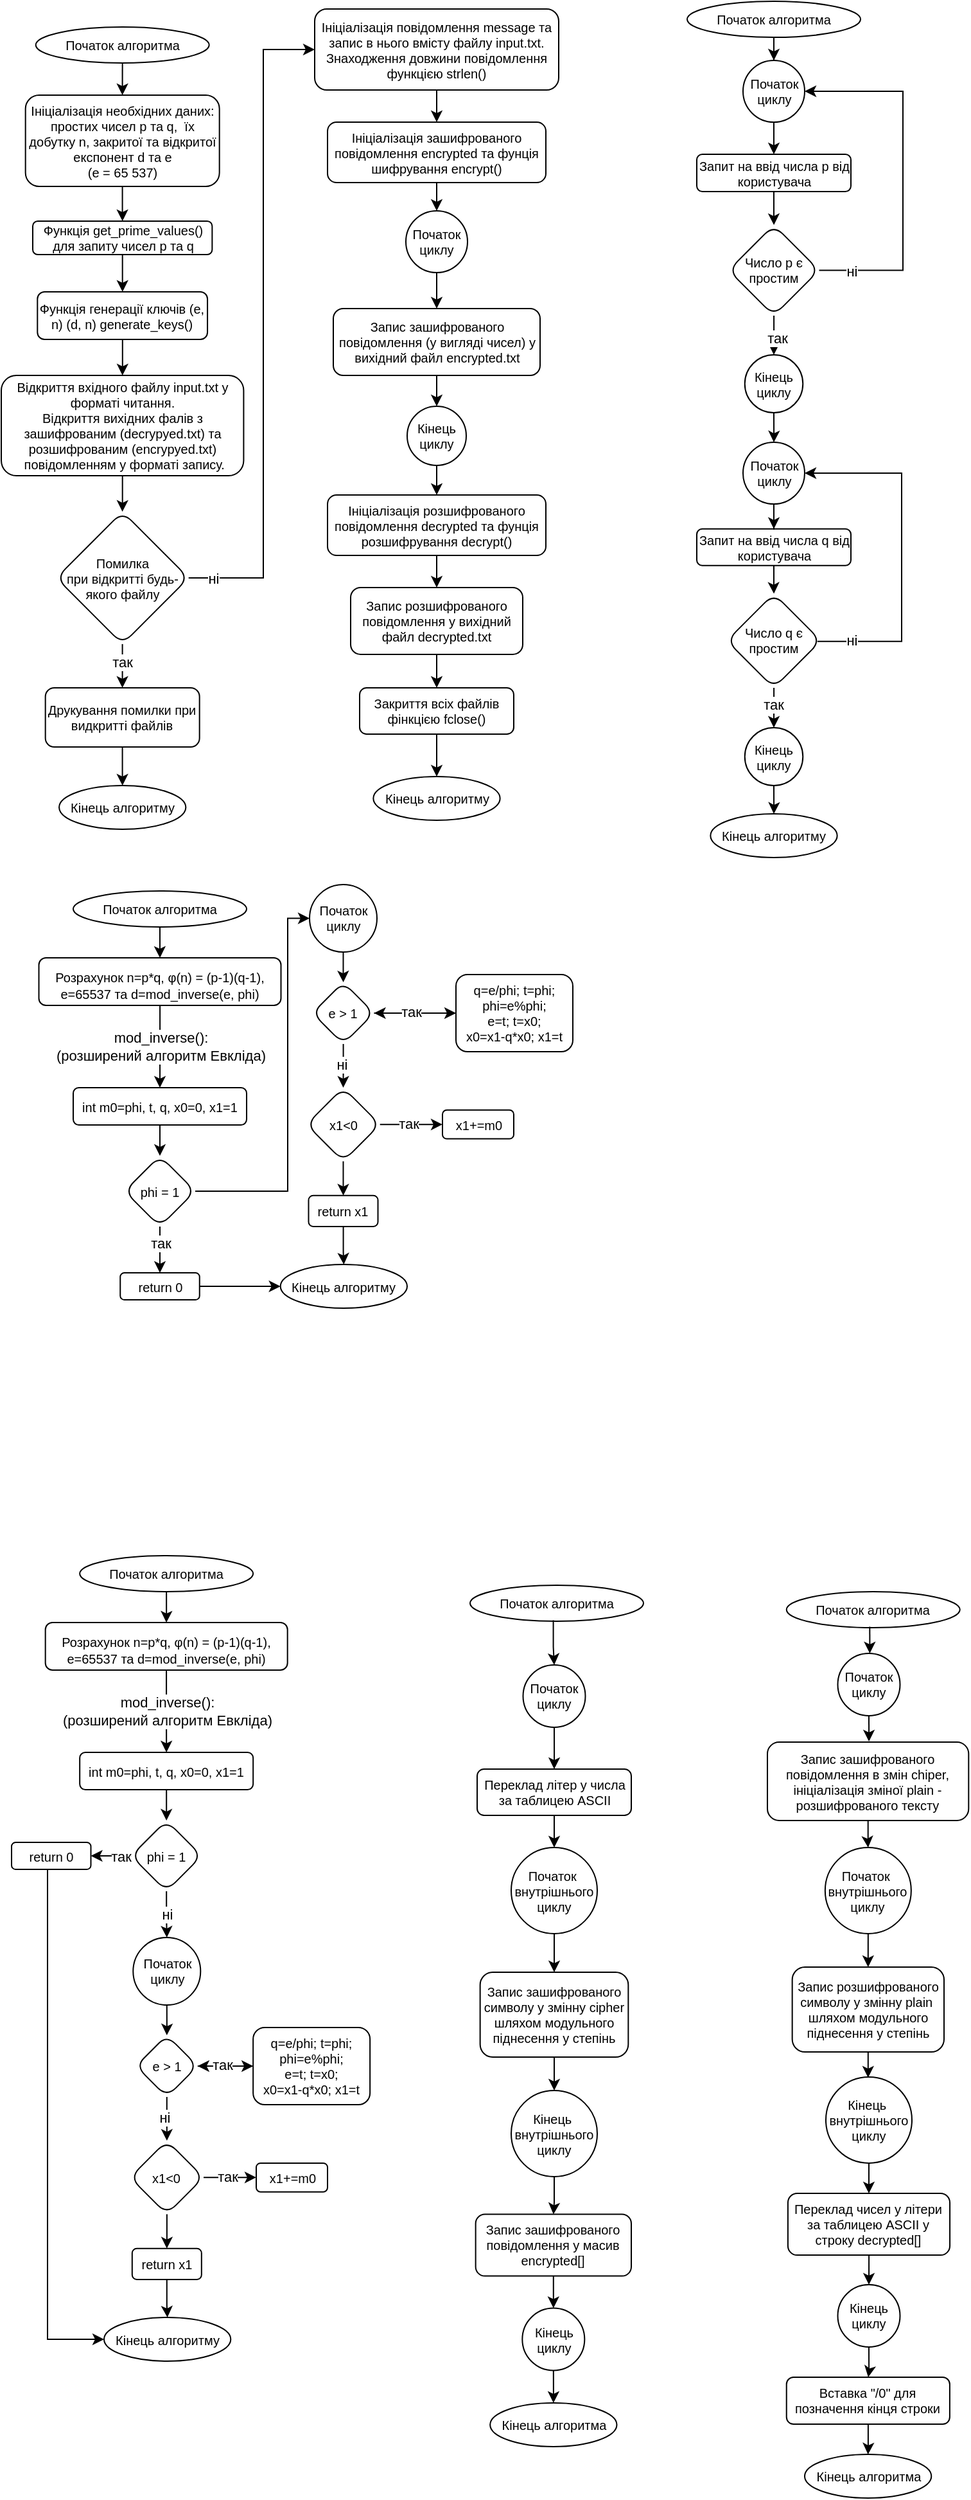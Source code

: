 <mxfile version="21.2.1" type="device">
  <diagram id="C5RBs43oDa-KdzZeNtuy" name="Page-1">
    <mxGraphModel dx="1088" dy="789" grid="0" gridSize="10" guides="1" tooltips="1" connect="1" arrows="1" fold="1" page="1" pageScale="1" pageWidth="827" pageHeight="1169" math="0" shadow="0">
      <root>
        <mxCell id="WIyWlLk6GJQsqaUBKTNV-0" />
        <mxCell id="WIyWlLk6GJQsqaUBKTNV-1" parent="WIyWlLk6GJQsqaUBKTNV-0" />
        <mxCell id="EHXQ4fHOY231J9U4o3ad-1" value="" style="edgeStyle=orthogonalEdgeStyle;rounded=0;orthogonalLoop=1;jettySize=auto;html=1;" edge="1" parent="WIyWlLk6GJQsqaUBKTNV-1" source="aPYib9h7Gx-xMQvinsmf-1" target="EHXQ4fHOY231J9U4o3ad-0">
          <mxGeometry relative="1" as="geometry" />
        </mxCell>
        <mxCell id="aPYib9h7Gx-xMQvinsmf-1" value="Початок алгоритма" style="ellipse;whiteSpace=wrap;html=1;fontSize=10;" parent="WIyWlLk6GJQsqaUBKTNV-1" vertex="1">
          <mxGeometry x="62.84" y="44" width="135" height="28" as="geometry" />
        </mxCell>
        <mxCell id="aPYib9h7Gx-xMQvinsmf-8" value="" style="edgeStyle=orthogonalEdgeStyle;rounded=0;orthogonalLoop=1;jettySize=auto;html=1;" parent="WIyWlLk6GJQsqaUBKTNV-1" edge="1">
          <mxGeometry relative="1" as="geometry">
            <mxPoint x="367.5" y="711" as="targetPoint" />
          </mxGeometry>
        </mxCell>
        <mxCell id="aPYib9h7Gx-xMQvinsmf-9" value="" style="edgeStyle=orthogonalEdgeStyle;rounded=0;orthogonalLoop=1;jettySize=auto;html=1;" parent="WIyWlLk6GJQsqaUBKTNV-1" edge="1">
          <mxGeometry relative="1" as="geometry">
            <mxPoint x="367" y="895" as="targetPoint" />
          </mxGeometry>
        </mxCell>
        <mxCell id="aPYib9h7Gx-xMQvinsmf-11" value="" style="edgeStyle=orthogonalEdgeStyle;rounded=0;orthogonalLoop=1;jettySize=auto;html=1;" parent="WIyWlLk6GJQsqaUBKTNV-1" edge="1">
          <mxGeometry relative="1" as="geometry">
            <mxPoint x="367.5" y="803" as="targetPoint" />
          </mxGeometry>
        </mxCell>
        <mxCell id="EHXQ4fHOY231J9U4o3ad-3" value="" style="edgeStyle=orthogonalEdgeStyle;rounded=0;orthogonalLoop=1;jettySize=auto;html=1;" edge="1" parent="WIyWlLk6GJQsqaUBKTNV-1" source="EHXQ4fHOY231J9U4o3ad-0" target="EHXQ4fHOY231J9U4o3ad-2">
          <mxGeometry relative="1" as="geometry" />
        </mxCell>
        <mxCell id="EHXQ4fHOY231J9U4o3ad-0" value="Ініціалізація необхідних даних: простих чисел p та q,&amp;nbsp; їх добутку n, закритої та відкритої експонент d та e&lt;br&gt;(e = 65 537)" style="rounded=1;whiteSpace=wrap;html=1;fontSize=10;" vertex="1" parent="WIyWlLk6GJQsqaUBKTNV-1">
          <mxGeometry x="54.84" y="97" width="151" height="71" as="geometry" />
        </mxCell>
        <mxCell id="EHXQ4fHOY231J9U4o3ad-5" value="" style="edgeStyle=orthogonalEdgeStyle;rounded=0;orthogonalLoop=1;jettySize=auto;html=1;" edge="1" parent="WIyWlLk6GJQsqaUBKTNV-1" source="EHXQ4fHOY231J9U4o3ad-2" target="EHXQ4fHOY231J9U4o3ad-4">
          <mxGeometry relative="1" as="geometry" />
        </mxCell>
        <mxCell id="EHXQ4fHOY231J9U4o3ad-2" value="Функція&amp;nbsp;get_prime_values() для запиту чисел p та q" style="whiteSpace=wrap;html=1;fontSize=10;rounded=1;" vertex="1" parent="WIyWlLk6GJQsqaUBKTNV-1">
          <mxGeometry x="60.5" y="195" width="139.69" height="26" as="geometry" />
        </mxCell>
        <mxCell id="EHXQ4fHOY231J9U4o3ad-7" value="" style="edgeStyle=orthogonalEdgeStyle;rounded=0;orthogonalLoop=1;jettySize=auto;html=1;" edge="1" parent="WIyWlLk6GJQsqaUBKTNV-1" source="EHXQ4fHOY231J9U4o3ad-4" target="EHXQ4fHOY231J9U4o3ad-6">
          <mxGeometry relative="1" as="geometry" />
        </mxCell>
        <mxCell id="EHXQ4fHOY231J9U4o3ad-4" value="Функція генерації ключів (e, n) (d, n)&amp;nbsp;generate_keys()" style="whiteSpace=wrap;html=1;fontSize=10;rounded=1;" vertex="1" parent="WIyWlLk6GJQsqaUBKTNV-1">
          <mxGeometry x="64.15" y="250" width="132.38" height="37" as="geometry" />
        </mxCell>
        <mxCell id="EHXQ4fHOY231J9U4o3ad-9" value="" style="edgeStyle=orthogonalEdgeStyle;rounded=0;orthogonalLoop=1;jettySize=auto;html=1;" edge="1" parent="WIyWlLk6GJQsqaUBKTNV-1" source="EHXQ4fHOY231J9U4o3ad-6" target="EHXQ4fHOY231J9U4o3ad-8">
          <mxGeometry relative="1" as="geometry" />
        </mxCell>
        <mxCell id="EHXQ4fHOY231J9U4o3ad-6" value="Відкриття вхідного файлу input.txt у форматі читання.&lt;br&gt;Відкриття вихідних фалів з зашифрованим (decrypyed.txt&lt;span style=&quot;background-color: initial;&quot;&gt;) та розшифрованим (&lt;/span&gt;&lt;span style=&quot;background-color: initial;&quot;&gt;encrypyed.txt&lt;/span&gt;&lt;span style=&quot;background-color: initial;&quot;&gt;)&lt;/span&gt;&lt;br&gt;&amp;nbsp;повідомленням у форматі запису." style="rounded=1;whiteSpace=wrap;html=1;fontSize=10;" vertex="1" parent="WIyWlLk6GJQsqaUBKTNV-1">
          <mxGeometry x="36.0" y="315" width="188.7" height="78" as="geometry" />
        </mxCell>
        <mxCell id="EHXQ4fHOY231J9U4o3ad-14" value="так" style="edgeStyle=orthogonalEdgeStyle;rounded=0;orthogonalLoop=1;jettySize=auto;html=1;" edge="1" parent="WIyWlLk6GJQsqaUBKTNV-1" source="EHXQ4fHOY231J9U4o3ad-8" target="EHXQ4fHOY231J9U4o3ad-13">
          <mxGeometry x="-0.175" relative="1" as="geometry">
            <Array as="points">
              <mxPoint x="130" y="536" />
              <mxPoint x="130" y="536" />
            </Array>
            <mxPoint as="offset" />
          </mxGeometry>
        </mxCell>
        <mxCell id="EHXQ4fHOY231J9U4o3ad-26" value="" style="edgeStyle=orthogonalEdgeStyle;rounded=0;orthogonalLoop=1;jettySize=auto;html=1;entryX=0;entryY=0.5;entryDx=0;entryDy=0;" edge="1" parent="WIyWlLk6GJQsqaUBKTNV-1" source="EHXQ4fHOY231J9U4o3ad-8" target="EHXQ4fHOY231J9U4o3ad-17">
          <mxGeometry relative="1" as="geometry">
            <Array as="points">
              <mxPoint x="240" y="473" />
              <mxPoint x="240" y="62" />
            </Array>
          </mxGeometry>
        </mxCell>
        <mxCell id="EHXQ4fHOY231J9U4o3ad-43" value="ні" style="edgeLabel;html=1;align=center;verticalAlign=middle;resizable=0;points=[];" vertex="1" connectable="0" parent="EHXQ4fHOY231J9U4o3ad-26">
          <mxGeometry x="-0.925" y="1" relative="1" as="geometry">
            <mxPoint y="1" as="offset" />
          </mxGeometry>
        </mxCell>
        <mxCell id="EHXQ4fHOY231J9U4o3ad-8" value="Помилка &lt;br&gt;при відкритті будь-якого файлу" style="rhombus;whiteSpace=wrap;html=1;fontSize=10;rounded=1;" vertex="1" parent="WIyWlLk6GJQsqaUBKTNV-1">
          <mxGeometry x="78.85" y="421" width="103" height="103" as="geometry" />
        </mxCell>
        <mxCell id="EHXQ4fHOY231J9U4o3ad-16" value="" style="edgeStyle=orthogonalEdgeStyle;rounded=0;orthogonalLoop=1;jettySize=auto;html=1;" edge="1" parent="WIyWlLk6GJQsqaUBKTNV-1" source="EHXQ4fHOY231J9U4o3ad-13" target="EHXQ4fHOY231J9U4o3ad-15">
          <mxGeometry relative="1" as="geometry" />
        </mxCell>
        <mxCell id="EHXQ4fHOY231J9U4o3ad-13" value="Друкування помилки при видкритті файлів" style="whiteSpace=wrap;html=1;fontSize=10;rounded=1;" vertex="1" parent="WIyWlLk6GJQsqaUBKTNV-1">
          <mxGeometry x="70.34" y="558" width="120" height="46" as="geometry" />
        </mxCell>
        <mxCell id="EHXQ4fHOY231J9U4o3ad-15" value="Кінець алгоритму" style="ellipse;whiteSpace=wrap;html=1;fontSize=10;rounded=1;" vertex="1" parent="WIyWlLk6GJQsqaUBKTNV-1">
          <mxGeometry x="81.03" y="634" width="98.65" height="34" as="geometry" />
        </mxCell>
        <mxCell id="EHXQ4fHOY231J9U4o3ad-28" value="" style="edgeStyle=orthogonalEdgeStyle;rounded=0;orthogonalLoop=1;jettySize=auto;html=1;" edge="1" parent="WIyWlLk6GJQsqaUBKTNV-1" source="EHXQ4fHOY231J9U4o3ad-17" target="EHXQ4fHOY231J9U4o3ad-27">
          <mxGeometry relative="1" as="geometry" />
        </mxCell>
        <mxCell id="EHXQ4fHOY231J9U4o3ad-17" value="Ініціалізація повідомлення message та запис в нього вмісту файлу input.txt. &lt;br&gt;Знаходження довжини повідомлення функцією strlen()" style="whiteSpace=wrap;html=1;fontSize=10;rounded=1;" vertex="1" parent="WIyWlLk6GJQsqaUBKTNV-1">
          <mxGeometry x="280" y="30" width="190" height="63" as="geometry" />
        </mxCell>
        <mxCell id="EHXQ4fHOY231J9U4o3ad-30" value="" style="edgeStyle=orthogonalEdgeStyle;rounded=0;orthogonalLoop=1;jettySize=auto;html=1;" edge="1" parent="WIyWlLk6GJQsqaUBKTNV-1" source="EHXQ4fHOY231J9U4o3ad-27" target="EHXQ4fHOY231J9U4o3ad-29">
          <mxGeometry relative="1" as="geometry" />
        </mxCell>
        <mxCell id="EHXQ4fHOY231J9U4o3ad-27" value="Ініціалізація зашифрованого повідомлення&amp;nbsp;encrypted&lt;span style=&quot;background-color: initial;&quot;&gt;&amp;nbsp;та фунція шифрування&amp;nbsp;&lt;/span&gt;encrypt()" style="whiteSpace=wrap;html=1;fontSize=10;rounded=1;" vertex="1" parent="WIyWlLk6GJQsqaUBKTNV-1">
          <mxGeometry x="290" y="118" width="170" height="47" as="geometry" />
        </mxCell>
        <mxCell id="EHXQ4fHOY231J9U4o3ad-32" value="" style="edgeStyle=orthogonalEdgeStyle;rounded=0;orthogonalLoop=1;jettySize=auto;html=1;" edge="1" parent="WIyWlLk6GJQsqaUBKTNV-1" source="EHXQ4fHOY231J9U4o3ad-29" target="EHXQ4fHOY231J9U4o3ad-31">
          <mxGeometry relative="1" as="geometry" />
        </mxCell>
        <mxCell id="EHXQ4fHOY231J9U4o3ad-29" value="Початок &lt;br&gt;циклу" style="ellipse;whiteSpace=wrap;html=1;fontSize=10;rounded=1;" vertex="1" parent="WIyWlLk6GJQsqaUBKTNV-1">
          <mxGeometry x="351" y="187" width="48" height="48" as="geometry" />
        </mxCell>
        <mxCell id="EHXQ4fHOY231J9U4o3ad-34" value="" style="edgeStyle=orthogonalEdgeStyle;rounded=0;orthogonalLoop=1;jettySize=auto;html=1;" edge="1" parent="WIyWlLk6GJQsqaUBKTNV-1" source="EHXQ4fHOY231J9U4o3ad-31" target="EHXQ4fHOY231J9U4o3ad-33">
          <mxGeometry relative="1" as="geometry" />
        </mxCell>
        <mxCell id="EHXQ4fHOY231J9U4o3ad-31" value="Запис зашифрованого повідомлення (у вигляді чисел) у вихідний файл encrypted.txt" style="whiteSpace=wrap;html=1;fontSize=10;rounded=1;" vertex="1" parent="WIyWlLk6GJQsqaUBKTNV-1">
          <mxGeometry x="294.5" y="263" width="161" height="52" as="geometry" />
        </mxCell>
        <mxCell id="EHXQ4fHOY231J9U4o3ad-36" value="" style="edgeStyle=orthogonalEdgeStyle;rounded=0;orthogonalLoop=1;jettySize=auto;html=1;" edge="1" parent="WIyWlLk6GJQsqaUBKTNV-1" source="EHXQ4fHOY231J9U4o3ad-33" target="EHXQ4fHOY231J9U4o3ad-35">
          <mxGeometry relative="1" as="geometry" />
        </mxCell>
        <mxCell id="EHXQ4fHOY231J9U4o3ad-33" value="Кінець &lt;br&gt;циклу" style="ellipse;whiteSpace=wrap;html=1;fontSize=10;rounded=1;" vertex="1" parent="WIyWlLk6GJQsqaUBKTNV-1">
          <mxGeometry x="352" y="339" width="46" height="46" as="geometry" />
        </mxCell>
        <mxCell id="EHXQ4fHOY231J9U4o3ad-38" value="" style="edgeStyle=orthogonalEdgeStyle;rounded=0;orthogonalLoop=1;jettySize=auto;html=1;" edge="1" parent="WIyWlLk6GJQsqaUBKTNV-1" source="EHXQ4fHOY231J9U4o3ad-35" target="EHXQ4fHOY231J9U4o3ad-37">
          <mxGeometry relative="1" as="geometry" />
        </mxCell>
        <mxCell id="EHXQ4fHOY231J9U4o3ad-35" value="Ініціалізація розшифрованого повідомлення decrypted&lt;span style=&quot;background-color: initial;&quot;&gt;&amp;nbsp;та фунція розшифрування&amp;nbsp;&lt;/span&gt;decrypt&lt;span style=&quot;background-color: initial;&quot;&gt;()&lt;/span&gt;" style="whiteSpace=wrap;html=1;fontSize=10;rounded=1;" vertex="1" parent="WIyWlLk6GJQsqaUBKTNV-1">
          <mxGeometry x="290" y="408" width="170" height="47" as="geometry" />
        </mxCell>
        <mxCell id="EHXQ4fHOY231J9U4o3ad-40" value="" style="edgeStyle=orthogonalEdgeStyle;rounded=0;orthogonalLoop=1;jettySize=auto;html=1;" edge="1" parent="WIyWlLk6GJQsqaUBKTNV-1" source="EHXQ4fHOY231J9U4o3ad-37" target="EHXQ4fHOY231J9U4o3ad-39">
          <mxGeometry relative="1" as="geometry" />
        </mxCell>
        <mxCell id="EHXQ4fHOY231J9U4o3ad-37" value="Запис розшифрованого повідомлення у вихідний файл&amp;nbsp;decrypted.txt" style="whiteSpace=wrap;html=1;fontSize=10;rounded=1;" vertex="1" parent="WIyWlLk6GJQsqaUBKTNV-1">
          <mxGeometry x="308" y="480" width="134" height="52" as="geometry" />
        </mxCell>
        <mxCell id="EHXQ4fHOY231J9U4o3ad-42" value="" style="edgeStyle=orthogonalEdgeStyle;rounded=0;orthogonalLoop=1;jettySize=auto;html=1;" edge="1" parent="WIyWlLk6GJQsqaUBKTNV-1" source="EHXQ4fHOY231J9U4o3ad-39" target="EHXQ4fHOY231J9U4o3ad-41">
          <mxGeometry relative="1" as="geometry" />
        </mxCell>
        <mxCell id="EHXQ4fHOY231J9U4o3ad-39" value="Закриття всіх файлів фінкцією fclose()" style="whiteSpace=wrap;html=1;fontSize=10;rounded=1;" vertex="1" parent="WIyWlLk6GJQsqaUBKTNV-1">
          <mxGeometry x="315" y="558" width="120" height="36" as="geometry" />
        </mxCell>
        <mxCell id="EHXQ4fHOY231J9U4o3ad-41" value="Кінець алгоритму" style="ellipse;whiteSpace=wrap;html=1;fontSize=10;rounded=1;" vertex="1" parent="WIyWlLk6GJQsqaUBKTNV-1">
          <mxGeometry x="325.67" y="627" width="98.65" height="34" as="geometry" />
        </mxCell>
        <mxCell id="EHXQ4fHOY231J9U4o3ad-48" value="" style="edgeStyle=orthogonalEdgeStyle;rounded=0;orthogonalLoop=1;jettySize=auto;html=1;entryX=0.5;entryY=0;entryDx=0;entryDy=0;" edge="1" parent="WIyWlLk6GJQsqaUBKTNV-1" source="EHXQ4fHOY231J9U4o3ad-44" target="EHXQ4fHOY231J9U4o3ad-50">
          <mxGeometry relative="1" as="geometry">
            <mxPoint x="637.5" y="106" as="targetPoint" />
          </mxGeometry>
        </mxCell>
        <mxCell id="EHXQ4fHOY231J9U4o3ad-44" value="Початок алгоритма" style="ellipse;whiteSpace=wrap;html=1;fontSize=10;" vertex="1" parent="WIyWlLk6GJQsqaUBKTNV-1">
          <mxGeometry x="570" y="24" width="135" height="28" as="geometry" />
        </mxCell>
        <mxCell id="EHXQ4fHOY231J9U4o3ad-53" value="" style="edgeStyle=orthogonalEdgeStyle;rounded=0;orthogonalLoop=1;jettySize=auto;html=1;" edge="1" parent="WIyWlLk6GJQsqaUBKTNV-1" source="EHXQ4fHOY231J9U4o3ad-50" target="EHXQ4fHOY231J9U4o3ad-52">
          <mxGeometry relative="1" as="geometry" />
        </mxCell>
        <mxCell id="EHXQ4fHOY231J9U4o3ad-50" value="Початок &lt;br&gt;циклу" style="ellipse;whiteSpace=wrap;html=1;fontSize=10;rounded=1;" vertex="1" parent="WIyWlLk6GJQsqaUBKTNV-1">
          <mxGeometry x="613.5" y="70" width="48" height="48" as="geometry" />
        </mxCell>
        <mxCell id="EHXQ4fHOY231J9U4o3ad-56" value="" style="edgeStyle=orthogonalEdgeStyle;rounded=0;orthogonalLoop=1;jettySize=auto;html=1;" edge="1" parent="WIyWlLk6GJQsqaUBKTNV-1" source="EHXQ4fHOY231J9U4o3ad-52" target="EHXQ4fHOY231J9U4o3ad-55">
          <mxGeometry relative="1" as="geometry" />
        </mxCell>
        <mxCell id="EHXQ4fHOY231J9U4o3ad-52" value="Запит на ввід числа p від користувача" style="whiteSpace=wrap;html=1;fontSize=10;rounded=1;" vertex="1" parent="WIyWlLk6GJQsqaUBKTNV-1">
          <mxGeometry x="577.5" y="143" width="120" height="29" as="geometry" />
        </mxCell>
        <mxCell id="EHXQ4fHOY231J9U4o3ad-58" value="" style="edgeStyle=orthogonalEdgeStyle;rounded=0;orthogonalLoop=1;jettySize=auto;html=1;entryX=1;entryY=0.5;entryDx=0;entryDy=0;" edge="1" parent="WIyWlLk6GJQsqaUBKTNV-1" source="EHXQ4fHOY231J9U4o3ad-55" target="EHXQ4fHOY231J9U4o3ad-50">
          <mxGeometry relative="1" as="geometry">
            <mxPoint x="739" y="108" as="targetPoint" />
            <Array as="points">
              <mxPoint x="738" y="233" />
              <mxPoint x="738" y="94" />
            </Array>
          </mxGeometry>
        </mxCell>
        <mxCell id="EHXQ4fHOY231J9U4o3ad-59" value="ні" style="edgeLabel;html=1;align=center;verticalAlign=middle;resizable=0;points=[];" vertex="1" connectable="0" parent="EHXQ4fHOY231J9U4o3ad-58">
          <mxGeometry x="-0.276" y="1" relative="1" as="geometry">
            <mxPoint x="-39" y="37" as="offset" />
          </mxGeometry>
        </mxCell>
        <mxCell id="EHXQ4fHOY231J9U4o3ad-63" value="" style="edgeStyle=orthogonalEdgeStyle;rounded=0;orthogonalLoop=1;jettySize=auto;html=1;" edge="1" parent="WIyWlLk6GJQsqaUBKTNV-1" source="EHXQ4fHOY231J9U4o3ad-55" target="EHXQ4fHOY231J9U4o3ad-62">
          <mxGeometry relative="1" as="geometry" />
        </mxCell>
        <mxCell id="EHXQ4fHOY231J9U4o3ad-64" value="так" style="edgeLabel;html=1;align=center;verticalAlign=middle;resizable=0;points=[];" vertex="1" connectable="0" parent="EHXQ4fHOY231J9U4o3ad-63">
          <mxGeometry x="-0.158" y="-1" relative="1" as="geometry">
            <mxPoint x="1" y="-2" as="offset" />
          </mxGeometry>
        </mxCell>
        <mxCell id="EHXQ4fHOY231J9U4o3ad-55" value="Число p є простим" style="rhombus;whiteSpace=wrap;html=1;fontSize=10;rounded=1;" vertex="1" parent="WIyWlLk6GJQsqaUBKTNV-1">
          <mxGeometry x="602.25" y="198" width="70.5" height="70.5" as="geometry" />
        </mxCell>
        <mxCell id="EHXQ4fHOY231J9U4o3ad-72" value="" style="edgeStyle=orthogonalEdgeStyle;rounded=0;orthogonalLoop=1;jettySize=auto;html=1;" edge="1" parent="WIyWlLk6GJQsqaUBKTNV-1" source="EHXQ4fHOY231J9U4o3ad-62" target="EHXQ4fHOY231J9U4o3ad-71">
          <mxGeometry relative="1" as="geometry" />
        </mxCell>
        <mxCell id="EHXQ4fHOY231J9U4o3ad-62" value="Кінець&lt;br&gt;циклу" style="ellipse;whiteSpace=wrap;html=1;fontSize=10;rounded=1;" vertex="1" parent="WIyWlLk6GJQsqaUBKTNV-1">
          <mxGeometry x="614.88" y="299" width="45.25" height="45" as="geometry" />
        </mxCell>
        <mxCell id="EHXQ4fHOY231J9U4o3ad-68" value="" style="edgeStyle=orthogonalEdgeStyle;rounded=0;orthogonalLoop=1;jettySize=auto;html=1;" edge="1" parent="WIyWlLk6GJQsqaUBKTNV-1" source="EHXQ4fHOY231J9U4o3ad-65" target="EHXQ4fHOY231J9U4o3ad-67">
          <mxGeometry relative="1" as="geometry" />
        </mxCell>
        <mxCell id="EHXQ4fHOY231J9U4o3ad-65" value="Запит на ввід числа q від користувача" style="whiteSpace=wrap;html=1;fontSize=10;rounded=1;" vertex="1" parent="WIyWlLk6GJQsqaUBKTNV-1">
          <mxGeometry x="577.5" y="434.38" width="120" height="28.5" as="geometry" />
        </mxCell>
        <mxCell id="EHXQ4fHOY231J9U4o3ad-70" value="" style="edgeStyle=orthogonalEdgeStyle;rounded=0;orthogonalLoop=1;jettySize=auto;html=1;entryX=1;entryY=0.5;entryDx=0;entryDy=0;exitX=0.962;exitY=0.507;exitDx=0;exitDy=0;exitPerimeter=0;" edge="1" parent="WIyWlLk6GJQsqaUBKTNV-1" source="EHXQ4fHOY231J9U4o3ad-67" target="EHXQ4fHOY231J9U4o3ad-71">
          <mxGeometry relative="1" as="geometry">
            <mxPoint x="730.765" y="420.999" as="targetPoint" />
            <Array as="points">
              <mxPoint x="737" y="522" />
              <mxPoint x="737" y="391" />
            </Array>
          </mxGeometry>
        </mxCell>
        <mxCell id="EHXQ4fHOY231J9U4o3ad-74" value="ні" style="edgeLabel;html=1;align=center;verticalAlign=middle;resizable=0;points=[];" vertex="1" connectable="0" parent="EHXQ4fHOY231J9U4o3ad-70">
          <mxGeometry x="-0.843" y="1" relative="1" as="geometry">
            <mxPoint x="5" as="offset" />
          </mxGeometry>
        </mxCell>
        <mxCell id="EHXQ4fHOY231J9U4o3ad-76" value="" style="edgeStyle=orthogonalEdgeStyle;rounded=0;orthogonalLoop=1;jettySize=auto;html=1;" edge="1" parent="WIyWlLk6GJQsqaUBKTNV-1" source="EHXQ4fHOY231J9U4o3ad-67" target="EHXQ4fHOY231J9U4o3ad-75">
          <mxGeometry relative="1" as="geometry" />
        </mxCell>
        <mxCell id="EHXQ4fHOY231J9U4o3ad-77" value="так" style="edgeLabel;html=1;align=center;verticalAlign=middle;resizable=0;points=[];" vertex="1" connectable="0" parent="EHXQ4fHOY231J9U4o3ad-76">
          <mxGeometry x="0.246" y="-1" relative="1" as="geometry">
            <mxPoint as="offset" />
          </mxGeometry>
        </mxCell>
        <mxCell id="EHXQ4fHOY231J9U4o3ad-67" value="Число q є простим" style="rhombus;whiteSpace=wrap;html=1;fontSize=10;rounded=1;" vertex="1" parent="WIyWlLk6GJQsqaUBKTNV-1">
          <mxGeometry x="600.88" y="484.75" width="73.25" height="73.25" as="geometry" />
        </mxCell>
        <mxCell id="EHXQ4fHOY231J9U4o3ad-73" value="" style="edgeStyle=orthogonalEdgeStyle;rounded=0;orthogonalLoop=1;jettySize=auto;html=1;" edge="1" parent="WIyWlLk6GJQsqaUBKTNV-1" source="EHXQ4fHOY231J9U4o3ad-71" target="EHXQ4fHOY231J9U4o3ad-65">
          <mxGeometry relative="1" as="geometry" />
        </mxCell>
        <mxCell id="EHXQ4fHOY231J9U4o3ad-71" value="Початок &lt;br&gt;циклу" style="ellipse;whiteSpace=wrap;html=1;fontSize=10;rounded=1;" vertex="1" parent="WIyWlLk6GJQsqaUBKTNV-1">
          <mxGeometry x="613.5" y="367" width="48" height="48" as="geometry" />
        </mxCell>
        <mxCell id="EHXQ4fHOY231J9U4o3ad-79" value="" style="edgeStyle=orthogonalEdgeStyle;rounded=0;orthogonalLoop=1;jettySize=auto;html=1;" edge="1" parent="WIyWlLk6GJQsqaUBKTNV-1" source="EHXQ4fHOY231J9U4o3ad-75" target="EHXQ4fHOY231J9U4o3ad-78">
          <mxGeometry relative="1" as="geometry" />
        </mxCell>
        <mxCell id="EHXQ4fHOY231J9U4o3ad-75" value="Кінець&lt;br&gt;циклу" style="ellipse;whiteSpace=wrap;html=1;fontSize=10;rounded=1;" vertex="1" parent="WIyWlLk6GJQsqaUBKTNV-1">
          <mxGeometry x="614.88" y="589" width="45.25" height="45" as="geometry" />
        </mxCell>
        <mxCell id="EHXQ4fHOY231J9U4o3ad-78" value="Кінець алгоритму" style="ellipse;whiteSpace=wrap;html=1;fontSize=10;rounded=1;" vertex="1" parent="WIyWlLk6GJQsqaUBKTNV-1">
          <mxGeometry x="588.18" y="656" width="98.65" height="34" as="geometry" />
        </mxCell>
        <mxCell id="EHXQ4fHOY231J9U4o3ad-108" value="" style="edgeStyle=orthogonalEdgeStyle;rounded=0;orthogonalLoop=1;jettySize=auto;html=1;" edge="1" parent="WIyWlLk6GJQsqaUBKTNV-1" source="EHXQ4fHOY231J9U4o3ad-81" target="EHXQ4fHOY231J9U4o3ad-107">
          <mxGeometry relative="1" as="geometry" />
        </mxCell>
        <mxCell id="EHXQ4fHOY231J9U4o3ad-81" value="Початок алгоритма" style="ellipse;whiteSpace=wrap;html=1;fontSize=10;" vertex="1" parent="WIyWlLk6GJQsqaUBKTNV-1">
          <mxGeometry x="92" y="716" width="135" height="28" as="geometry" />
        </mxCell>
        <mxCell id="EHXQ4fHOY231J9U4o3ad-110" value="mod_inverse():&lt;br&gt;(розширений алгоритм Евкліда)" style="edgeStyle=orthogonalEdgeStyle;rounded=0;orthogonalLoop=1;jettySize=auto;html=1;" edge="1" parent="WIyWlLk6GJQsqaUBKTNV-1" source="EHXQ4fHOY231J9U4o3ad-107" target="EHXQ4fHOY231J9U4o3ad-109">
          <mxGeometry relative="1" as="geometry" />
        </mxCell>
        <mxCell id="EHXQ4fHOY231J9U4o3ad-107" value="Розрахунок n=p*q, φ(n) =&amp;nbsp;&lt;span style=&quot;font-size: medium; text-align: start;&quot;&gt;&lt;/span&gt;(p-1)(q-1), e=65537 та d=mod_inverse(e, phi)" style="rounded=1;whiteSpace=wrap;html=1;fontSize=10;" vertex="1" parent="WIyWlLk6GJQsqaUBKTNV-1">
          <mxGeometry x="65.26" y="768" width="188.5" height="37" as="geometry" />
        </mxCell>
        <mxCell id="EHXQ4fHOY231J9U4o3ad-114" value="" style="edgeStyle=orthogonalEdgeStyle;rounded=0;orthogonalLoop=1;jettySize=auto;html=1;" edge="1" parent="WIyWlLk6GJQsqaUBKTNV-1" source="EHXQ4fHOY231J9U4o3ad-109" target="EHXQ4fHOY231J9U4o3ad-113">
          <mxGeometry relative="1" as="geometry" />
        </mxCell>
        <mxCell id="EHXQ4fHOY231J9U4o3ad-109" value="&lt;span style=&quot;background-color: rgb(255, 255, 255);&quot;&gt;int m0=phi, t, q, x0=0, x1=1&lt;/span&gt;" style="rounded=1;whiteSpace=wrap;html=1;fontSize=10;" vertex="1" parent="WIyWlLk6GJQsqaUBKTNV-1">
          <mxGeometry x="92.01" y="869" width="135" height="29" as="geometry" />
        </mxCell>
        <mxCell id="EHXQ4fHOY231J9U4o3ad-116" value="" style="edgeStyle=orthogonalEdgeStyle;rounded=0;orthogonalLoop=1;jettySize=auto;html=1;" edge="1" parent="WIyWlLk6GJQsqaUBKTNV-1" source="EHXQ4fHOY231J9U4o3ad-113" target="EHXQ4fHOY231J9U4o3ad-115">
          <mxGeometry relative="1" as="geometry" />
        </mxCell>
        <mxCell id="EHXQ4fHOY231J9U4o3ad-117" value="так" style="edgeLabel;html=1;align=center;verticalAlign=middle;resizable=0;points=[];" vertex="1" connectable="0" parent="EHXQ4fHOY231J9U4o3ad-116">
          <mxGeometry x="-0.101" y="-1" relative="1" as="geometry">
            <mxPoint x="-1" y="-7" as="offset" />
          </mxGeometry>
        </mxCell>
        <mxCell id="EHXQ4fHOY231J9U4o3ad-119" value="" style="edgeStyle=orthogonalEdgeStyle;rounded=0;orthogonalLoop=1;jettySize=auto;html=1;entryX=0;entryY=0.5;entryDx=0;entryDy=0;" edge="1" parent="WIyWlLk6GJQsqaUBKTNV-1" source="EHXQ4fHOY231J9U4o3ad-113" target="EHXQ4fHOY231J9U4o3ad-118">
          <mxGeometry relative="1" as="geometry">
            <Array as="points">
              <mxPoint x="259" y="950" />
              <mxPoint x="259" y="737" />
            </Array>
          </mxGeometry>
        </mxCell>
        <mxCell id="EHXQ4fHOY231J9U4o3ad-113" value="phi = 1" style="rhombus;whiteSpace=wrap;html=1;fontSize=10;rounded=1;" vertex="1" parent="WIyWlLk6GJQsqaUBKTNV-1">
          <mxGeometry x="132.01" y="922" width="55" height="55" as="geometry" />
        </mxCell>
        <mxCell id="EHXQ4fHOY231J9U4o3ad-146" value="" style="edgeStyle=orthogonalEdgeStyle;rounded=0;orthogonalLoop=1;jettySize=auto;html=1;" edge="1" parent="WIyWlLk6GJQsqaUBKTNV-1" source="EHXQ4fHOY231J9U4o3ad-115" target="EHXQ4fHOY231J9U4o3ad-144">
          <mxGeometry relative="1" as="geometry" />
        </mxCell>
        <mxCell id="EHXQ4fHOY231J9U4o3ad-115" value="return 0" style="whiteSpace=wrap;html=1;fontSize=10;rounded=1;" vertex="1" parent="WIyWlLk6GJQsqaUBKTNV-1">
          <mxGeometry x="128.63" y="1013" width="61.75" height="21" as="geometry" />
        </mxCell>
        <mxCell id="EHXQ4fHOY231J9U4o3ad-122" value="" style="edgeStyle=orthogonalEdgeStyle;rounded=0;orthogonalLoop=1;jettySize=auto;html=1;" edge="1" parent="WIyWlLk6GJQsqaUBKTNV-1" source="EHXQ4fHOY231J9U4o3ad-118" target="EHXQ4fHOY231J9U4o3ad-121">
          <mxGeometry relative="1" as="geometry" />
        </mxCell>
        <mxCell id="EHXQ4fHOY231J9U4o3ad-118" value="Початок&lt;br&gt;циклу" style="ellipse;whiteSpace=wrap;html=1;fontSize=10;rounded=1;" vertex="1" parent="WIyWlLk6GJQsqaUBKTNV-1">
          <mxGeometry x="276" y="711" width="52.5" height="52.5" as="geometry" />
        </mxCell>
        <mxCell id="EHXQ4fHOY231J9U4o3ad-124" value="" style="edgeStyle=orthogonalEdgeStyle;rounded=0;orthogonalLoop=1;jettySize=auto;html=1;" edge="1" parent="WIyWlLk6GJQsqaUBKTNV-1" source="EHXQ4fHOY231J9U4o3ad-121" target="EHXQ4fHOY231J9U4o3ad-123">
          <mxGeometry relative="1" as="geometry">
            <mxPoint x="326" y="811" as="sourcePoint" />
          </mxGeometry>
        </mxCell>
        <mxCell id="EHXQ4fHOY231J9U4o3ad-134" value="" style="edgeStyle=orthogonalEdgeStyle;rounded=0;orthogonalLoop=1;jettySize=auto;html=1;" edge="1" parent="WIyWlLk6GJQsqaUBKTNV-1" source="EHXQ4fHOY231J9U4o3ad-121" target="EHXQ4fHOY231J9U4o3ad-133">
          <mxGeometry relative="1" as="geometry" />
        </mxCell>
        <mxCell id="EHXQ4fHOY231J9U4o3ad-135" value="ні" style="edgeLabel;html=1;align=center;verticalAlign=middle;resizable=0;points=[];" vertex="1" connectable="0" parent="EHXQ4fHOY231J9U4o3ad-134">
          <mxGeometry x="-0.263" y="-1" relative="1" as="geometry">
            <mxPoint x="-1" y="3" as="offset" />
          </mxGeometry>
        </mxCell>
        <mxCell id="EHXQ4fHOY231J9U4o3ad-121" value="e &amp;gt; 1" style="rhombus;whiteSpace=wrap;html=1;fontSize=10;rounded=1;" vertex="1" parent="WIyWlLk6GJQsqaUBKTNV-1">
          <mxGeometry x="278.25" y="787" width="48" height="48" as="geometry" />
        </mxCell>
        <mxCell id="EHXQ4fHOY231J9U4o3ad-149" value="" style="edgeStyle=orthogonalEdgeStyle;rounded=0;orthogonalLoop=1;jettySize=auto;html=1;entryX=1;entryY=0.5;entryDx=0;entryDy=0;" edge="1" parent="WIyWlLk6GJQsqaUBKTNV-1" source="EHXQ4fHOY231J9U4o3ad-123" target="EHXQ4fHOY231J9U4o3ad-121">
          <mxGeometry relative="1" as="geometry">
            <mxPoint x="435.5" y="701" as="targetPoint" />
          </mxGeometry>
        </mxCell>
        <mxCell id="EHXQ4fHOY231J9U4o3ad-150" value="так" style="edgeLabel;html=1;align=center;verticalAlign=middle;resizable=0;points=[];" vertex="1" connectable="0" parent="EHXQ4fHOY231J9U4o3ad-149">
          <mxGeometry x="0.101" y="-1" relative="1" as="geometry">
            <mxPoint as="offset" />
          </mxGeometry>
        </mxCell>
        <mxCell id="EHXQ4fHOY231J9U4o3ad-123" value="q=e/phi; t=phi; &lt;br&gt;phi=e%phi; &lt;br&gt;e=t; t=x0; &lt;br&gt;x0=x1-q*x0; x1=t" style="whiteSpace=wrap;html=1;fontSize=10;rounded=1;" vertex="1" parent="WIyWlLk6GJQsqaUBKTNV-1">
          <mxGeometry x="390" y="781" width="91" height="60" as="geometry" />
        </mxCell>
        <mxCell id="EHXQ4fHOY231J9U4o3ad-137" value="" style="edgeStyle=orthogonalEdgeStyle;rounded=0;orthogonalLoop=1;jettySize=auto;html=1;" edge="1" parent="WIyWlLk6GJQsqaUBKTNV-1" source="EHXQ4fHOY231J9U4o3ad-133" target="EHXQ4fHOY231J9U4o3ad-136">
          <mxGeometry relative="1" as="geometry" />
        </mxCell>
        <mxCell id="EHXQ4fHOY231J9U4o3ad-138" value="так" style="edgeLabel;html=1;align=center;verticalAlign=middle;resizable=0;points=[];" vertex="1" connectable="0" parent="EHXQ4fHOY231J9U4o3ad-137">
          <mxGeometry x="-0.09" y="1" relative="1" as="geometry">
            <mxPoint as="offset" />
          </mxGeometry>
        </mxCell>
        <mxCell id="EHXQ4fHOY231J9U4o3ad-140" value="" style="edgeStyle=orthogonalEdgeStyle;rounded=0;orthogonalLoop=1;jettySize=auto;html=1;" edge="1" parent="WIyWlLk6GJQsqaUBKTNV-1" source="EHXQ4fHOY231J9U4o3ad-133" target="EHXQ4fHOY231J9U4o3ad-139">
          <mxGeometry relative="1" as="geometry" />
        </mxCell>
        <mxCell id="EHXQ4fHOY231J9U4o3ad-133" value="x1&amp;lt;0" style="rhombus;whiteSpace=wrap;html=1;fontSize=10;rounded=1;" vertex="1" parent="WIyWlLk6GJQsqaUBKTNV-1">
          <mxGeometry x="273.63" y="869" width="57.25" height="57.25" as="geometry" />
        </mxCell>
        <mxCell id="EHXQ4fHOY231J9U4o3ad-136" value="x1+=m0" style="whiteSpace=wrap;html=1;fontSize=10;rounded=1;" vertex="1" parent="WIyWlLk6GJQsqaUBKTNV-1">
          <mxGeometry x="379.5" y="886.43" width="55.5" height="22.38" as="geometry" />
        </mxCell>
        <mxCell id="EHXQ4fHOY231J9U4o3ad-142" value="" style="edgeStyle=orthogonalEdgeStyle;rounded=0;orthogonalLoop=1;jettySize=auto;html=1;entryX=0.5;entryY=0;entryDx=0;entryDy=0;" edge="1" parent="WIyWlLk6GJQsqaUBKTNV-1" source="EHXQ4fHOY231J9U4o3ad-139" target="EHXQ4fHOY231J9U4o3ad-144">
          <mxGeometry relative="1" as="geometry">
            <mxPoint x="302.255" y="1029.06" as="targetPoint" />
          </mxGeometry>
        </mxCell>
        <mxCell id="EHXQ4fHOY231J9U4o3ad-139" value="return x1" style="rounded=1;whiteSpace=wrap;html=1;fontSize=10;" vertex="1" parent="WIyWlLk6GJQsqaUBKTNV-1">
          <mxGeometry x="275.25" y="952.88" width="54.01" height="24.12" as="geometry" />
        </mxCell>
        <mxCell id="EHXQ4fHOY231J9U4o3ad-144" value="Кінець алгоритму" style="ellipse;whiteSpace=wrap;html=1;fontSize=10;rounded=1;" vertex="1" parent="WIyWlLk6GJQsqaUBKTNV-1">
          <mxGeometry x="253.35" y="1006.5" width="98.65" height="34" as="geometry" />
        </mxCell>
        <mxCell id="EHXQ4fHOY231J9U4o3ad-151" value="" style="edgeStyle=orthogonalEdgeStyle;rounded=0;orthogonalLoop=1;jettySize=auto;html=1;" edge="1" parent="WIyWlLk6GJQsqaUBKTNV-1" source="EHXQ4fHOY231J9U4o3ad-152" target="EHXQ4fHOY231J9U4o3ad-154">
          <mxGeometry relative="1" as="geometry" />
        </mxCell>
        <mxCell id="EHXQ4fHOY231J9U4o3ad-152" value="Початок алгоритма" style="ellipse;whiteSpace=wrap;html=1;fontSize=10;" vertex="1" parent="WIyWlLk6GJQsqaUBKTNV-1">
          <mxGeometry x="97.08" y="1233" width="135" height="28" as="geometry" />
        </mxCell>
        <mxCell id="EHXQ4fHOY231J9U4o3ad-153" value="mod_inverse():&lt;br&gt;(розширений алгоритм Евкліда)" style="edgeStyle=orthogonalEdgeStyle;rounded=0;orthogonalLoop=1;jettySize=auto;html=1;" edge="1" parent="WIyWlLk6GJQsqaUBKTNV-1" source="EHXQ4fHOY231J9U4o3ad-154" target="EHXQ4fHOY231J9U4o3ad-156">
          <mxGeometry relative="1" as="geometry" />
        </mxCell>
        <mxCell id="EHXQ4fHOY231J9U4o3ad-154" value="Розрахунок n=p*q, φ(n) =&amp;nbsp;&lt;span style=&quot;font-size: medium; text-align: start;&quot;&gt;&lt;/span&gt;(p-1)(q-1), e=65537 та d=mod_inverse(e, phi)" style="rounded=1;whiteSpace=wrap;html=1;fontSize=10;" vertex="1" parent="WIyWlLk6GJQsqaUBKTNV-1">
          <mxGeometry x="70.34" y="1285" width="188.5" height="37" as="geometry" />
        </mxCell>
        <mxCell id="EHXQ4fHOY231J9U4o3ad-155" value="" style="edgeStyle=orthogonalEdgeStyle;rounded=0;orthogonalLoop=1;jettySize=auto;html=1;" edge="1" parent="WIyWlLk6GJQsqaUBKTNV-1" source="EHXQ4fHOY231J9U4o3ad-156" target="EHXQ4fHOY231J9U4o3ad-160">
          <mxGeometry relative="1" as="geometry" />
        </mxCell>
        <mxCell id="EHXQ4fHOY231J9U4o3ad-156" value="&lt;span style=&quot;background-color: rgb(255, 255, 255);&quot;&gt;int m0=phi, t, q, x0=0, x1=1&lt;/span&gt;" style="rounded=1;whiteSpace=wrap;html=1;fontSize=10;" vertex="1" parent="WIyWlLk6GJQsqaUBKTNV-1">
          <mxGeometry x="97.09" y="1386" width="135" height="29" as="geometry" />
        </mxCell>
        <mxCell id="EHXQ4fHOY231J9U4o3ad-157" value="" style="edgeStyle=orthogonalEdgeStyle;rounded=0;orthogonalLoop=1;jettySize=auto;html=1;" edge="1" parent="WIyWlLk6GJQsqaUBKTNV-1" source="EHXQ4fHOY231J9U4o3ad-160" target="EHXQ4fHOY231J9U4o3ad-162">
          <mxGeometry relative="1" as="geometry" />
        </mxCell>
        <mxCell id="EHXQ4fHOY231J9U4o3ad-158" value="так" style="edgeLabel;html=1;align=center;verticalAlign=middle;resizable=0;points=[];" vertex="1" connectable="0" parent="EHXQ4fHOY231J9U4o3ad-157">
          <mxGeometry x="-0.101" y="-1" relative="1" as="geometry">
            <mxPoint x="10" y="-1" as="offset" />
          </mxGeometry>
        </mxCell>
        <mxCell id="EHXQ4fHOY231J9U4o3ad-182" value="ні" style="edgeStyle=orthogonalEdgeStyle;rounded=0;orthogonalLoop=1;jettySize=auto;html=1;" edge="1" parent="WIyWlLk6GJQsqaUBKTNV-1" source="EHXQ4fHOY231J9U4o3ad-160" target="EHXQ4fHOY231J9U4o3ad-164">
          <mxGeometry relative="1" as="geometry" />
        </mxCell>
        <mxCell id="EHXQ4fHOY231J9U4o3ad-160" value="phi = 1" style="rhombus;whiteSpace=wrap;html=1;fontSize=10;rounded=1;" vertex="1" parent="WIyWlLk6GJQsqaUBKTNV-1">
          <mxGeometry x="137.09" y="1439" width="55" height="55" as="geometry" />
        </mxCell>
        <mxCell id="EHXQ4fHOY231J9U4o3ad-184" value="" style="edgeStyle=orthogonalEdgeStyle;rounded=0;orthogonalLoop=1;jettySize=auto;html=1;entryX=0;entryY=0.5;entryDx=0;entryDy=0;" edge="1" parent="WIyWlLk6GJQsqaUBKTNV-1" target="EHXQ4fHOY231J9U4o3ad-179">
          <mxGeometry relative="1" as="geometry">
            <mxPoint x="92" y="1472" as="sourcePoint" />
            <mxPoint x="61.086" y="1537.5" as="targetPoint" />
            <Array as="points">
              <mxPoint x="72" y="1472" />
              <mxPoint x="72" y="1843" />
            </Array>
          </mxGeometry>
        </mxCell>
        <mxCell id="EHXQ4fHOY231J9U4o3ad-162" value="return 0" style="whiteSpace=wrap;html=1;fontSize=10;rounded=1;" vertex="1" parent="WIyWlLk6GJQsqaUBKTNV-1">
          <mxGeometry x="44.0" y="1456" width="61.75" height="21" as="geometry" />
        </mxCell>
        <mxCell id="EHXQ4fHOY231J9U4o3ad-163" value="" style="edgeStyle=orthogonalEdgeStyle;rounded=0;orthogonalLoop=1;jettySize=auto;html=1;" edge="1" parent="WIyWlLk6GJQsqaUBKTNV-1" source="EHXQ4fHOY231J9U4o3ad-164" target="EHXQ4fHOY231J9U4o3ad-168">
          <mxGeometry relative="1" as="geometry" />
        </mxCell>
        <mxCell id="EHXQ4fHOY231J9U4o3ad-164" value="Початок&lt;br&gt;циклу" style="ellipse;whiteSpace=wrap;html=1;fontSize=10;rounded=1;" vertex="1" parent="WIyWlLk6GJQsqaUBKTNV-1">
          <mxGeometry x="138.65" y="1530" width="52.5" height="52.5" as="geometry" />
        </mxCell>
        <mxCell id="EHXQ4fHOY231J9U4o3ad-165" value="" style="edgeStyle=orthogonalEdgeStyle;rounded=0;orthogonalLoop=1;jettySize=auto;html=1;" edge="1" parent="WIyWlLk6GJQsqaUBKTNV-1" source="EHXQ4fHOY231J9U4o3ad-168" target="EHXQ4fHOY231J9U4o3ad-171">
          <mxGeometry relative="1" as="geometry">
            <mxPoint x="188.65" y="1630" as="sourcePoint" />
          </mxGeometry>
        </mxCell>
        <mxCell id="EHXQ4fHOY231J9U4o3ad-166" value="" style="edgeStyle=orthogonalEdgeStyle;rounded=0;orthogonalLoop=1;jettySize=auto;html=1;" edge="1" parent="WIyWlLk6GJQsqaUBKTNV-1" source="EHXQ4fHOY231J9U4o3ad-168" target="EHXQ4fHOY231J9U4o3ad-175">
          <mxGeometry relative="1" as="geometry" />
        </mxCell>
        <mxCell id="EHXQ4fHOY231J9U4o3ad-167" value="ні" style="edgeLabel;html=1;align=center;verticalAlign=middle;resizable=0;points=[];" vertex="1" connectable="0" parent="EHXQ4fHOY231J9U4o3ad-166">
          <mxGeometry x="-0.263" y="-1" relative="1" as="geometry">
            <mxPoint x="-1" y="3" as="offset" />
          </mxGeometry>
        </mxCell>
        <mxCell id="EHXQ4fHOY231J9U4o3ad-168" value="e &amp;gt; 1" style="rhombus;whiteSpace=wrap;html=1;fontSize=10;rounded=1;" vertex="1" parent="WIyWlLk6GJQsqaUBKTNV-1">
          <mxGeometry x="140.9" y="1606" width="48" height="48" as="geometry" />
        </mxCell>
        <mxCell id="EHXQ4fHOY231J9U4o3ad-169" value="" style="edgeStyle=orthogonalEdgeStyle;rounded=0;orthogonalLoop=1;jettySize=auto;html=1;entryX=1;entryY=0.5;entryDx=0;entryDy=0;" edge="1" parent="WIyWlLk6GJQsqaUBKTNV-1" source="EHXQ4fHOY231J9U4o3ad-171" target="EHXQ4fHOY231J9U4o3ad-168">
          <mxGeometry relative="1" as="geometry">
            <mxPoint x="298.15" y="1520" as="targetPoint" />
          </mxGeometry>
        </mxCell>
        <mxCell id="EHXQ4fHOY231J9U4o3ad-170" value="так" style="edgeLabel;html=1;align=center;verticalAlign=middle;resizable=0;points=[];" vertex="1" connectable="0" parent="EHXQ4fHOY231J9U4o3ad-169">
          <mxGeometry x="0.101" y="-1" relative="1" as="geometry">
            <mxPoint as="offset" />
          </mxGeometry>
        </mxCell>
        <mxCell id="EHXQ4fHOY231J9U4o3ad-171" value="q=e/phi; t=phi; &lt;br&gt;phi=e%phi; &lt;br&gt;e=t; t=x0; &lt;br&gt;x0=x1-q*x0; x1=t" style="whiteSpace=wrap;html=1;fontSize=10;rounded=1;" vertex="1" parent="WIyWlLk6GJQsqaUBKTNV-1">
          <mxGeometry x="232.08" y="1600" width="91" height="60" as="geometry" />
        </mxCell>
        <mxCell id="EHXQ4fHOY231J9U4o3ad-172" value="" style="edgeStyle=orthogonalEdgeStyle;rounded=0;orthogonalLoop=1;jettySize=auto;html=1;" edge="1" parent="WIyWlLk6GJQsqaUBKTNV-1" source="EHXQ4fHOY231J9U4o3ad-175" target="EHXQ4fHOY231J9U4o3ad-176">
          <mxGeometry relative="1" as="geometry" />
        </mxCell>
        <mxCell id="EHXQ4fHOY231J9U4o3ad-173" value="так" style="edgeLabel;html=1;align=center;verticalAlign=middle;resizable=0;points=[];" vertex="1" connectable="0" parent="EHXQ4fHOY231J9U4o3ad-172">
          <mxGeometry x="-0.09" y="1" relative="1" as="geometry">
            <mxPoint as="offset" />
          </mxGeometry>
        </mxCell>
        <mxCell id="EHXQ4fHOY231J9U4o3ad-174" value="" style="edgeStyle=orthogonalEdgeStyle;rounded=0;orthogonalLoop=1;jettySize=auto;html=1;" edge="1" parent="WIyWlLk6GJQsqaUBKTNV-1" source="EHXQ4fHOY231J9U4o3ad-175" target="EHXQ4fHOY231J9U4o3ad-178">
          <mxGeometry relative="1" as="geometry" />
        </mxCell>
        <mxCell id="EHXQ4fHOY231J9U4o3ad-175" value="x1&amp;lt;0" style="rhombus;whiteSpace=wrap;html=1;fontSize=10;rounded=1;" vertex="1" parent="WIyWlLk6GJQsqaUBKTNV-1">
          <mxGeometry x="136.28" y="1688" width="57.25" height="57.25" as="geometry" />
        </mxCell>
        <mxCell id="EHXQ4fHOY231J9U4o3ad-176" value="x1+=m0" style="whiteSpace=wrap;html=1;fontSize=10;rounded=1;" vertex="1" parent="WIyWlLk6GJQsqaUBKTNV-1">
          <mxGeometry x="234.5" y="1705.44" width="55.5" height="22.38" as="geometry" />
        </mxCell>
        <mxCell id="EHXQ4fHOY231J9U4o3ad-177" value="" style="edgeStyle=orthogonalEdgeStyle;rounded=0;orthogonalLoop=1;jettySize=auto;html=1;entryX=0.5;entryY=0;entryDx=0;entryDy=0;" edge="1" parent="WIyWlLk6GJQsqaUBKTNV-1" source="EHXQ4fHOY231J9U4o3ad-178" target="EHXQ4fHOY231J9U4o3ad-179">
          <mxGeometry relative="1" as="geometry">
            <mxPoint x="164.905" y="1848.06" as="targetPoint" />
          </mxGeometry>
        </mxCell>
        <mxCell id="EHXQ4fHOY231J9U4o3ad-178" value="return x1" style="rounded=1;whiteSpace=wrap;html=1;fontSize=10;" vertex="1" parent="WIyWlLk6GJQsqaUBKTNV-1">
          <mxGeometry x="137.9" y="1771.88" width="54.01" height="24.12" as="geometry" />
        </mxCell>
        <mxCell id="EHXQ4fHOY231J9U4o3ad-179" value="Кінець алгоритму" style="ellipse;whiteSpace=wrap;html=1;fontSize=10;rounded=1;" vertex="1" parent="WIyWlLk6GJQsqaUBKTNV-1">
          <mxGeometry x="116.0" y="1825.5" width="98.65" height="34" as="geometry" />
        </mxCell>
        <mxCell id="EHXQ4fHOY231J9U4o3ad-185" value="Початок алгоритма" style="ellipse;whiteSpace=wrap;html=1;fontSize=10;" vertex="1" parent="WIyWlLk6GJQsqaUBKTNV-1">
          <mxGeometry x="401" y="1256" width="135" height="28" as="geometry" />
        </mxCell>
        <mxCell id="EHXQ4fHOY231J9U4o3ad-189" value="" style="edgeStyle=orthogonalEdgeStyle;rounded=0;orthogonalLoop=1;jettySize=auto;html=1;exitX=0.48;exitY=0.971;exitDx=0;exitDy=0;exitPerimeter=0;" edge="1" parent="WIyWlLk6GJQsqaUBKTNV-1" source="EHXQ4fHOY231J9U4o3ad-185" target="EHXQ4fHOY231J9U4o3ad-188">
          <mxGeometry relative="1" as="geometry">
            <mxPoint x="466.517" y="1289.0" as="sourcePoint" />
          </mxGeometry>
        </mxCell>
        <mxCell id="EHXQ4fHOY231J9U4o3ad-191" value="" style="edgeStyle=orthogonalEdgeStyle;rounded=0;orthogonalLoop=1;jettySize=auto;html=1;" edge="1" parent="WIyWlLk6GJQsqaUBKTNV-1" source="EHXQ4fHOY231J9U4o3ad-188" target="EHXQ4fHOY231J9U4o3ad-190">
          <mxGeometry relative="1" as="geometry" />
        </mxCell>
        <mxCell id="EHXQ4fHOY231J9U4o3ad-188" value="Початок циклу" style="ellipse;whiteSpace=wrap;html=1;fontSize=10;rounded=1;" vertex="1" parent="WIyWlLk6GJQsqaUBKTNV-1">
          <mxGeometry x="442.25" y="1318" width="48.5" height="48.5" as="geometry" />
        </mxCell>
        <mxCell id="EHXQ4fHOY231J9U4o3ad-203" value="" style="edgeStyle=orthogonalEdgeStyle;rounded=0;orthogonalLoop=1;jettySize=auto;html=1;" edge="1" parent="WIyWlLk6GJQsqaUBKTNV-1" source="EHXQ4fHOY231J9U4o3ad-190" target="EHXQ4fHOY231J9U4o3ad-194">
          <mxGeometry relative="1" as="geometry" />
        </mxCell>
        <mxCell id="EHXQ4fHOY231J9U4o3ad-190" value="Переклад літер у числа за таблицею ASCII" style="whiteSpace=wrap;html=1;fontSize=10;rounded=1;" vertex="1" parent="WIyWlLk6GJQsqaUBKTNV-1">
          <mxGeometry x="406.5" y="1399" width="120" height="36" as="geometry" />
        </mxCell>
        <mxCell id="EHXQ4fHOY231J9U4o3ad-205" value="" style="edgeStyle=orthogonalEdgeStyle;rounded=0;orthogonalLoop=1;jettySize=auto;html=1;" edge="1" parent="WIyWlLk6GJQsqaUBKTNV-1" source="EHXQ4fHOY231J9U4o3ad-194" target="EHXQ4fHOY231J9U4o3ad-196">
          <mxGeometry relative="1" as="geometry" />
        </mxCell>
        <mxCell id="EHXQ4fHOY231J9U4o3ad-194" value="Початок&amp;nbsp; внутрішнього циклу" style="ellipse;whiteSpace=wrap;html=1;fontSize=10;rounded=1;" vertex="1" parent="WIyWlLk6GJQsqaUBKTNV-1">
          <mxGeometry x="433" y="1460" width="67" height="67" as="geometry" />
        </mxCell>
        <mxCell id="EHXQ4fHOY231J9U4o3ad-207" value="" style="edgeStyle=orthogonalEdgeStyle;rounded=0;orthogonalLoop=1;jettySize=auto;html=1;" edge="1" parent="WIyWlLk6GJQsqaUBKTNV-1" source="EHXQ4fHOY231J9U4o3ad-196" target="EHXQ4fHOY231J9U4o3ad-206">
          <mxGeometry relative="1" as="geometry" />
        </mxCell>
        <mxCell id="EHXQ4fHOY231J9U4o3ad-196" value="Запис зашифрованого символу у змінну cipher шляхом модульного піднесення у степінь" style="whiteSpace=wrap;html=1;fontSize=10;rounded=1;" vertex="1" parent="WIyWlLk6GJQsqaUBKTNV-1">
          <mxGeometry x="408.82" y="1557" width="115.35" height="66" as="geometry" />
        </mxCell>
        <mxCell id="EHXQ4fHOY231J9U4o3ad-214" value="" style="edgeStyle=orthogonalEdgeStyle;rounded=0;orthogonalLoop=1;jettySize=auto;html=1;entryX=0.5;entryY=0;entryDx=0;entryDy=0;" edge="1" parent="WIyWlLk6GJQsqaUBKTNV-1" source="EHXQ4fHOY231J9U4o3ad-198" target="EHXQ4fHOY231J9U4o3ad-215">
          <mxGeometry relative="1" as="geometry">
            <mxPoint x="465.91" y="1931" as="targetPoint" />
          </mxGeometry>
        </mxCell>
        <mxCell id="EHXQ4fHOY231J9U4o3ad-198" value="Кінець циклу" style="ellipse;whiteSpace=wrap;html=1;fontSize=10;rounded=1;" vertex="1" parent="WIyWlLk6GJQsqaUBKTNV-1">
          <mxGeometry x="441.66" y="1818.25" width="48.5" height="48.5" as="geometry" />
        </mxCell>
        <mxCell id="EHXQ4fHOY231J9U4o3ad-209" value="" style="edgeStyle=orthogonalEdgeStyle;rounded=0;orthogonalLoop=1;jettySize=auto;html=1;entryX=0.5;entryY=0;entryDx=0;entryDy=0;" edge="1" parent="WIyWlLk6GJQsqaUBKTNV-1" source="EHXQ4fHOY231J9U4o3ad-206" target="EHXQ4fHOY231J9U4o3ad-210">
          <mxGeometry relative="1" as="geometry">
            <mxPoint x="466.5" y="1742" as="targetPoint" />
          </mxGeometry>
        </mxCell>
        <mxCell id="EHXQ4fHOY231J9U4o3ad-206" value="Кінець&amp;nbsp; внутрішнього циклу" style="ellipse;whiteSpace=wrap;html=1;fontSize=10;rounded=1;" vertex="1" parent="WIyWlLk6GJQsqaUBKTNV-1">
          <mxGeometry x="433" y="1649" width="67" height="67" as="geometry" />
        </mxCell>
        <mxCell id="EHXQ4fHOY231J9U4o3ad-212" value="" style="edgeStyle=orthogonalEdgeStyle;rounded=0;orthogonalLoop=1;jettySize=auto;html=1;" edge="1" parent="WIyWlLk6GJQsqaUBKTNV-1" source="EHXQ4fHOY231J9U4o3ad-210" target="EHXQ4fHOY231J9U4o3ad-198">
          <mxGeometry relative="1" as="geometry" />
        </mxCell>
        <mxCell id="EHXQ4fHOY231J9U4o3ad-210" value="Запис зашифрованого повідомлення у масив encrypted[]" style="whiteSpace=wrap;html=1;fontSize=10;rounded=1;" vertex="1" parent="WIyWlLk6GJQsqaUBKTNV-1">
          <mxGeometry x="405.32" y="1745.25" width="121.18" height="48.06" as="geometry" />
        </mxCell>
        <mxCell id="EHXQ4fHOY231J9U4o3ad-215" value="Кінець алгоритма" style="ellipse;whiteSpace=wrap;html=1;fontSize=10;rounded=1;" vertex="1" parent="WIyWlLk6GJQsqaUBKTNV-1">
          <mxGeometry x="416.59" y="1892" width="98.65" height="34" as="geometry" />
        </mxCell>
        <mxCell id="EHXQ4fHOY231J9U4o3ad-239" value="Початок алгоритма" style="ellipse;whiteSpace=wrap;html=1;fontSize=10;" vertex="1" parent="WIyWlLk6GJQsqaUBKTNV-1">
          <mxGeometry x="647.36" y="1261" width="135" height="28" as="geometry" />
        </mxCell>
        <mxCell id="EHXQ4fHOY231J9U4o3ad-240" value="" style="edgeStyle=orthogonalEdgeStyle;rounded=0;orthogonalLoop=1;jettySize=auto;html=1;exitX=0.48;exitY=0.971;exitDx=0;exitDy=0;exitPerimeter=0;" edge="1" parent="WIyWlLk6GJQsqaUBKTNV-1" source="EHXQ4fHOY231J9U4o3ad-239" target="EHXQ4fHOY231J9U4o3ad-242">
          <mxGeometry relative="1" as="geometry">
            <mxPoint x="711.517" y="1284.0" as="sourcePoint" />
          </mxGeometry>
        </mxCell>
        <mxCell id="EHXQ4fHOY231J9U4o3ad-241" value="" style="edgeStyle=orthogonalEdgeStyle;rounded=0;orthogonalLoop=1;jettySize=auto;html=1;" edge="1" parent="WIyWlLk6GJQsqaUBKTNV-1" source="EHXQ4fHOY231J9U4o3ad-242" target="EHXQ4fHOY231J9U4o3ad-244">
          <mxGeometry relative="1" as="geometry" />
        </mxCell>
        <mxCell id="EHXQ4fHOY231J9U4o3ad-242" value="Початок циклу" style="ellipse;whiteSpace=wrap;html=1;fontSize=10;rounded=1;" vertex="1" parent="WIyWlLk6GJQsqaUBKTNV-1">
          <mxGeometry x="687.25" y="1309" width="48.5" height="48.5" as="geometry" />
        </mxCell>
        <mxCell id="EHXQ4fHOY231J9U4o3ad-243" value="" style="edgeStyle=orthogonalEdgeStyle;rounded=0;orthogonalLoop=1;jettySize=auto;html=1;" edge="1" parent="WIyWlLk6GJQsqaUBKTNV-1" source="EHXQ4fHOY231J9U4o3ad-244" target="EHXQ4fHOY231J9U4o3ad-246">
          <mxGeometry relative="1" as="geometry" />
        </mxCell>
        <mxCell id="EHXQ4fHOY231J9U4o3ad-244" value="Запис зашифрованого повідомлення в змін chiper, ініціалізація зміної plain - розшифрованого тексту" style="whiteSpace=wrap;html=1;fontSize=10;rounded=1;" vertex="1" parent="WIyWlLk6GJQsqaUBKTNV-1">
          <mxGeometry x="632.49" y="1378" width="156.67" height="61" as="geometry" />
        </mxCell>
        <mxCell id="EHXQ4fHOY231J9U4o3ad-245" value="" style="edgeStyle=orthogonalEdgeStyle;rounded=0;orthogonalLoop=1;jettySize=auto;html=1;" edge="1" parent="WIyWlLk6GJQsqaUBKTNV-1" source="EHXQ4fHOY231J9U4o3ad-246" target="EHXQ4fHOY231J9U4o3ad-248">
          <mxGeometry relative="1" as="geometry" />
        </mxCell>
        <mxCell id="EHXQ4fHOY231J9U4o3ad-246" value="Початок&amp;nbsp; внутрішнього циклу" style="ellipse;whiteSpace=wrap;html=1;fontSize=10;rounded=1;" vertex="1" parent="WIyWlLk6GJQsqaUBKTNV-1">
          <mxGeometry x="677.42" y="1460" width="67" height="67" as="geometry" />
        </mxCell>
        <mxCell id="EHXQ4fHOY231J9U4o3ad-247" value="" style="edgeStyle=orthogonalEdgeStyle;rounded=0;orthogonalLoop=1;jettySize=auto;html=1;" edge="1" parent="WIyWlLk6GJQsqaUBKTNV-1" source="EHXQ4fHOY231J9U4o3ad-248" target="EHXQ4fHOY231J9U4o3ad-252">
          <mxGeometry relative="1" as="geometry" />
        </mxCell>
        <mxCell id="EHXQ4fHOY231J9U4o3ad-248" value="Запис розшифрованого символу у змінну&amp;nbsp;plain&lt;span style=&quot;background-color: initial;&quot;&gt;&amp;nbsp;&lt;br&gt;шляхом модульного піднесення у степінь&lt;/span&gt;" style="whiteSpace=wrap;html=1;fontSize=10;rounded=1;" vertex="1" parent="WIyWlLk6GJQsqaUBKTNV-1">
          <mxGeometry x="651.83" y="1553" width="118.18" height="66" as="geometry" />
        </mxCell>
        <mxCell id="EHXQ4fHOY231J9U4o3ad-259" value="" style="edgeStyle=orthogonalEdgeStyle;rounded=0;orthogonalLoop=1;jettySize=auto;html=1;" edge="1" parent="WIyWlLk6GJQsqaUBKTNV-1" source="EHXQ4fHOY231J9U4o3ad-250" target="EHXQ4fHOY231J9U4o3ad-258">
          <mxGeometry relative="1" as="geometry" />
        </mxCell>
        <mxCell id="EHXQ4fHOY231J9U4o3ad-250" value="Кінець циклу" style="ellipse;whiteSpace=wrap;html=1;fontSize=10;rounded=1;" vertex="1" parent="WIyWlLk6GJQsqaUBKTNV-1">
          <mxGeometry x="687.25" y="1800" width="48.5" height="48.5" as="geometry" />
        </mxCell>
        <mxCell id="EHXQ4fHOY231J9U4o3ad-251" value="" style="edgeStyle=orthogonalEdgeStyle;rounded=0;orthogonalLoop=1;jettySize=auto;html=1;entryX=0.5;entryY=0;entryDx=0;entryDy=0;" edge="1" parent="WIyWlLk6GJQsqaUBKTNV-1" source="EHXQ4fHOY231J9U4o3ad-252" target="EHXQ4fHOY231J9U4o3ad-254">
          <mxGeometry relative="1" as="geometry">
            <mxPoint x="711.5" y="1737" as="targetPoint" />
          </mxGeometry>
        </mxCell>
        <mxCell id="EHXQ4fHOY231J9U4o3ad-252" value="Кінець&amp;nbsp; внутрішнього циклу" style="ellipse;whiteSpace=wrap;html=1;fontSize=10;rounded=1;" vertex="1" parent="WIyWlLk6GJQsqaUBKTNV-1">
          <mxGeometry x="678" y="1638.44" width="67" height="67" as="geometry" />
        </mxCell>
        <mxCell id="EHXQ4fHOY231J9U4o3ad-253" value="" style="edgeStyle=orthogonalEdgeStyle;rounded=0;orthogonalLoop=1;jettySize=auto;html=1;" edge="1" parent="WIyWlLk6GJQsqaUBKTNV-1" source="EHXQ4fHOY231J9U4o3ad-254" target="EHXQ4fHOY231J9U4o3ad-250">
          <mxGeometry relative="1" as="geometry" />
        </mxCell>
        <mxCell id="EHXQ4fHOY231J9U4o3ad-254" value="Переклад чисел у літери за таблицею ASCII у строку decrypted[]" style="whiteSpace=wrap;html=1;fontSize=10;rounded=1;" vertex="1" parent="WIyWlLk6GJQsqaUBKTNV-1">
          <mxGeometry x="648.45" y="1729" width="126.09" height="48.06" as="geometry" />
        </mxCell>
        <mxCell id="EHXQ4fHOY231J9U4o3ad-255" value="Кінець алгоритма" style="ellipse;whiteSpace=wrap;html=1;fontSize=10;rounded=1;" vertex="1" parent="WIyWlLk6GJQsqaUBKTNV-1">
          <mxGeometry x="661.5" y="1932" width="98.65" height="34" as="geometry" />
        </mxCell>
        <mxCell id="EHXQ4fHOY231J9U4o3ad-261" value="" style="edgeStyle=orthogonalEdgeStyle;rounded=0;orthogonalLoop=1;jettySize=auto;html=1;entryX=0.5;entryY=0;entryDx=0;entryDy=0;" edge="1" parent="WIyWlLk6GJQsqaUBKTNV-1" source="EHXQ4fHOY231J9U4o3ad-258" target="EHXQ4fHOY231J9U4o3ad-255">
          <mxGeometry relative="1" as="geometry">
            <mxPoint x="710.914" y="1991.81" as="targetPoint" />
          </mxGeometry>
        </mxCell>
        <mxCell id="EHXQ4fHOY231J9U4o3ad-258" value="Вставка &quot;/0&quot; для позначення кінця строки" style="whiteSpace=wrap;html=1;fontSize=10;rounded=1;" vertex="1" parent="WIyWlLk6GJQsqaUBKTNV-1">
          <mxGeometry x="647.36" y="1872" width="127.09" height="36.54" as="geometry" />
        </mxCell>
      </root>
    </mxGraphModel>
  </diagram>
</mxfile>
